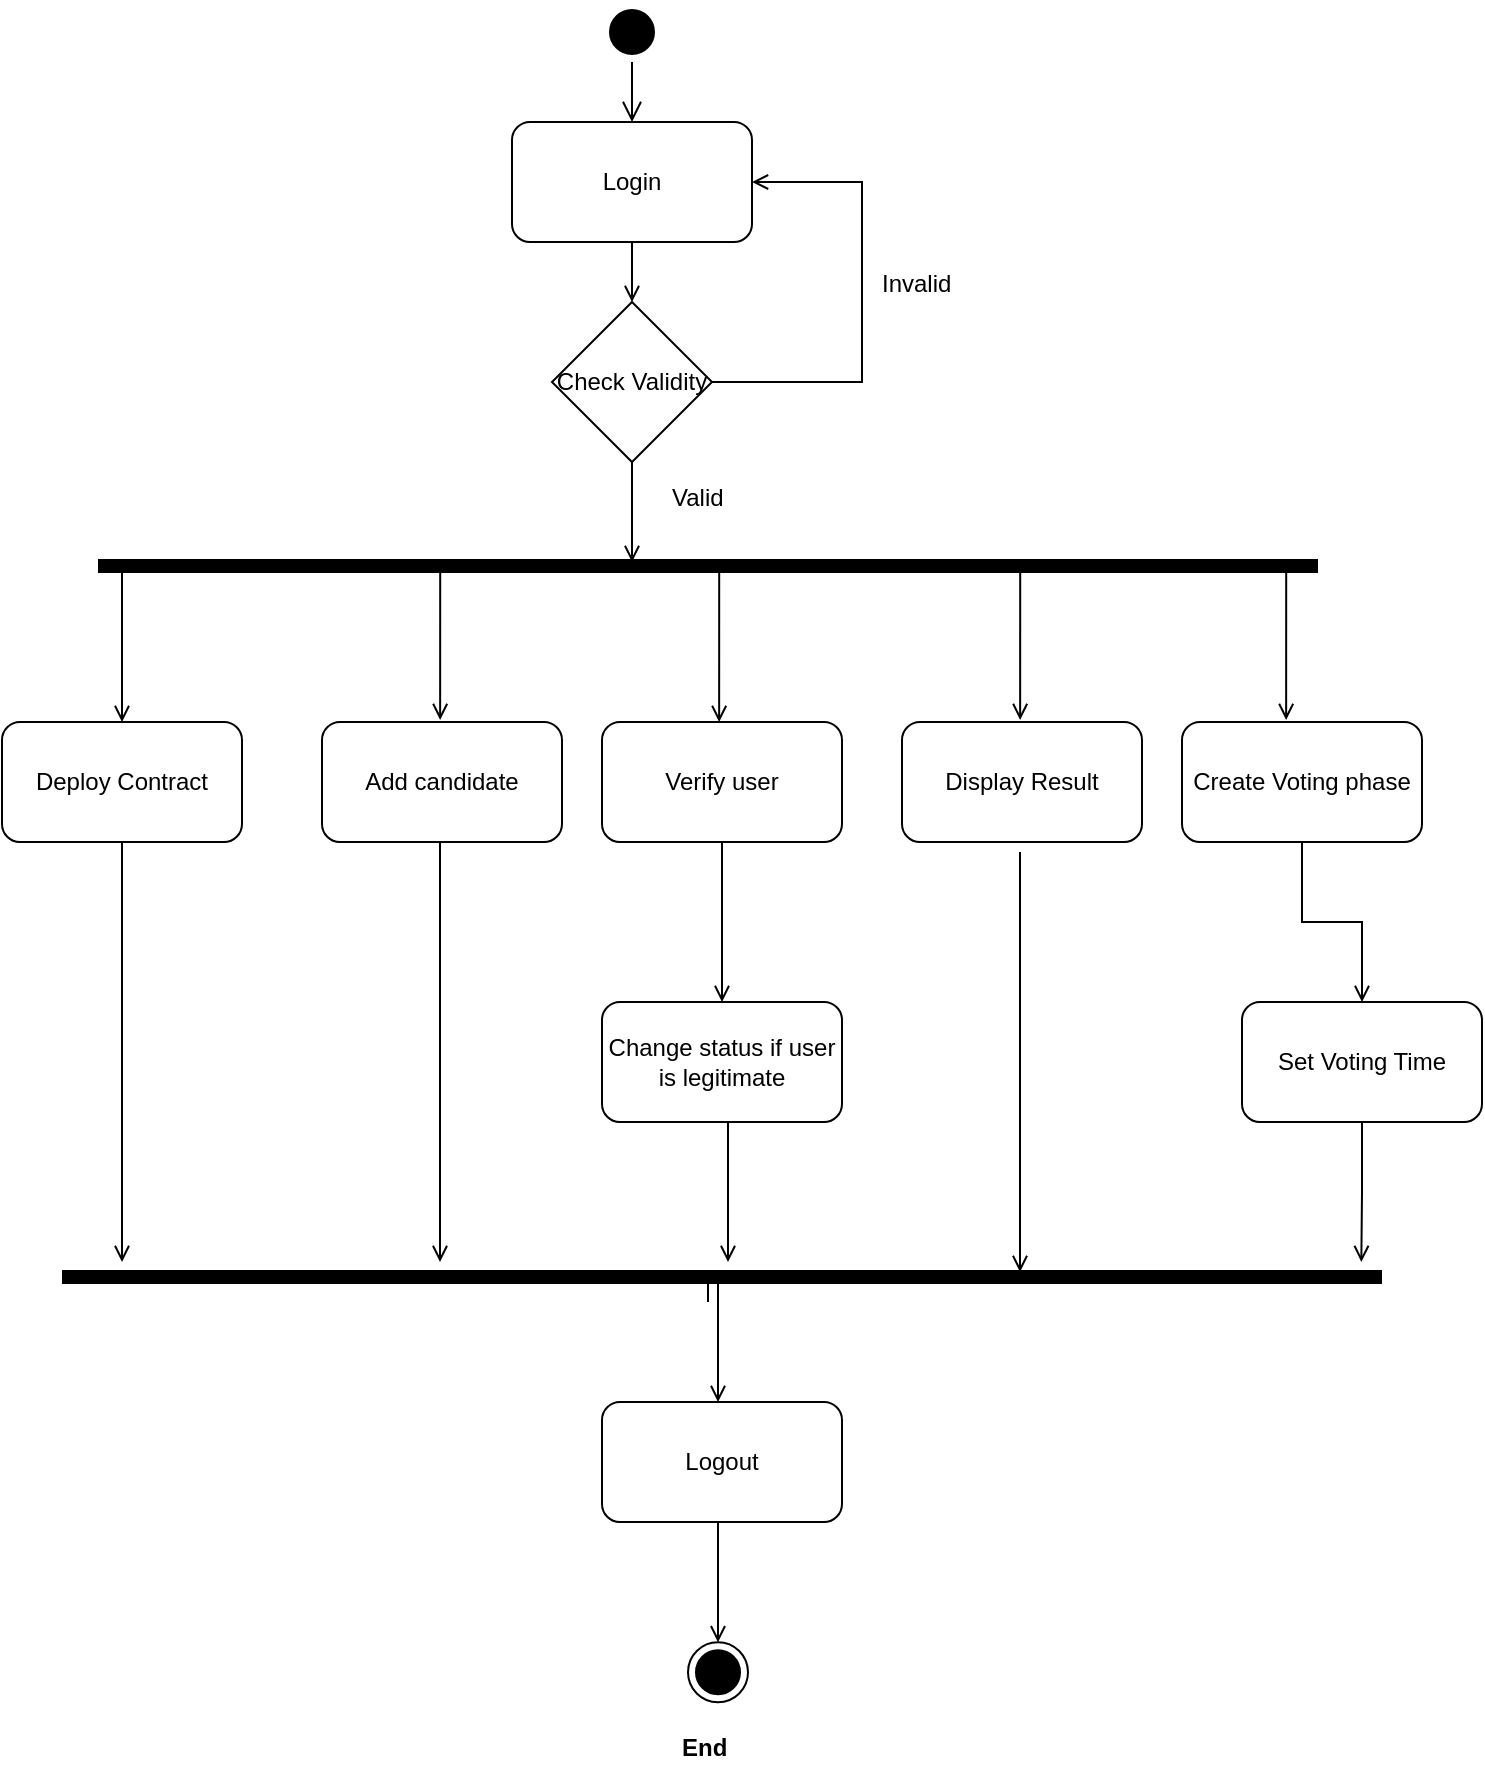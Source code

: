 <mxfile version="12.1.7" type="github" pages="1">
  <diagram id="0lIFZuy710NaTiTOwi-b" name="Page-1">
    <mxGraphModel dx="1116" dy="529" grid="1" gridSize="10" guides="1" tooltips="1" connect="1" arrows="1" fold="1" page="1" pageScale="1" pageWidth="827" pageHeight="1169" math="0" shadow="0">
      <root>
        <mxCell id="0"/>
        <mxCell id="1" parent="0"/>
        <mxCell id="5yxAfS7ZbW8CHcs9OhZo-58" value="" style="edgeStyle=orthogonalEdgeStyle;rounded=0;orthogonalLoop=1;jettySize=auto;html=1;endArrow=open;endFill=0;strokeColor=#000000;" parent="1" edge="1">
          <mxGeometry relative="1" as="geometry">
            <mxPoint x="403" y="700" as="sourcePoint"/>
            <mxPoint x="408" y="750" as="targetPoint"/>
            <Array as="points">
              <mxPoint x="403" y="690"/>
              <mxPoint x="408" y="690"/>
            </Array>
          </mxGeometry>
        </mxCell>
        <mxCell id="5yxAfS7ZbW8CHcs9OhZo-1" value="" style="ellipse;html=1;shape=endState;fillColor=#000000;strokeColor=#000000;" parent="1" vertex="1">
          <mxGeometry x="393" y="870.136" width="30" height="30" as="geometry"/>
        </mxCell>
        <mxCell id="5yxAfS7ZbW8CHcs9OhZo-2" value="" style="ellipse;html=1;shape=startState;fillColor=#000000;strokeColor=#000000;" parent="1" vertex="1">
          <mxGeometry x="350" y="50" width="30" height="30" as="geometry"/>
        </mxCell>
        <mxCell id="5yxAfS7ZbW8CHcs9OhZo-3" value="" style="edgeStyle=orthogonalEdgeStyle;html=1;verticalAlign=bottom;endArrow=open;endSize=8;strokeColor=#000000;endFill=0;arcSize=20;" parent="1" source="5yxAfS7ZbW8CHcs9OhZo-2" edge="1">
          <mxGeometry relative="1" as="geometry">
            <mxPoint x="365" y="110" as="targetPoint"/>
          </mxGeometry>
        </mxCell>
        <mxCell id="5yxAfS7ZbW8CHcs9OhZo-6" style="edgeStyle=orthogonalEdgeStyle;rounded=1;orthogonalLoop=1;jettySize=auto;html=1;strokeColor=#000000;endArrow=open;endFill=0;" parent="1" source="5yxAfS7ZbW8CHcs9OhZo-4" edge="1">
          <mxGeometry relative="1" as="geometry">
            <mxPoint x="365" y="200" as="targetPoint"/>
          </mxGeometry>
        </mxCell>
        <mxCell id="5yxAfS7ZbW8CHcs9OhZo-4" value="Login" style="rounded=1;whiteSpace=wrap;html=1;strokeColor=#000000;" parent="1" vertex="1">
          <mxGeometry x="305" y="110" width="120" height="60" as="geometry"/>
        </mxCell>
        <mxCell id="5yxAfS7ZbW8CHcs9OhZo-15" style="edgeStyle=orthogonalEdgeStyle;rounded=0;orthogonalLoop=1;jettySize=auto;html=1;exitX=1;exitY=0.5;exitDx=0;exitDy=0;endArrow=open;endFill=0;strokeColor=#000000;entryX=1;entryY=0.5;entryDx=0;entryDy=0;" parent="1" source="5yxAfS7ZbW8CHcs9OhZo-13" target="5yxAfS7ZbW8CHcs9OhZo-4" edge="1">
          <mxGeometry relative="1" as="geometry">
            <mxPoint x="450" y="240" as="targetPoint"/>
            <Array as="points">
              <mxPoint x="480" y="240"/>
              <mxPoint x="480" y="140"/>
            </Array>
          </mxGeometry>
        </mxCell>
        <mxCell id="5yxAfS7ZbW8CHcs9OhZo-17" style="edgeStyle=orthogonalEdgeStyle;rounded=0;orthogonalLoop=1;jettySize=auto;html=1;exitX=0.5;exitY=1;exitDx=0;exitDy=0;endArrow=open;endFill=0;strokeColor=#000000;" parent="1" source="5yxAfS7ZbW8CHcs9OhZo-13" edge="1">
          <mxGeometry relative="1" as="geometry">
            <mxPoint x="365" y="330" as="targetPoint"/>
          </mxGeometry>
        </mxCell>
        <mxCell id="5yxAfS7ZbW8CHcs9OhZo-13" value="Check Validity" style="rhombus;whiteSpace=wrap;html=1;strokeColor=#000000;" parent="1" vertex="1">
          <mxGeometry x="325" y="200" width="80" height="80" as="geometry"/>
        </mxCell>
        <mxCell id="5yxAfS7ZbW8CHcs9OhZo-16" value="Invalid" style="text;html=1;resizable=0;points=[];autosize=1;align=left;verticalAlign=top;spacingTop=-4;" parent="1" vertex="1">
          <mxGeometry x="488" y="181" width="50" height="20" as="geometry"/>
        </mxCell>
        <mxCell id="5yxAfS7ZbW8CHcs9OhZo-18" value="Add candidate" style="rounded=1;whiteSpace=wrap;html=1;strokeColor=#000000;" parent="1" vertex="1">
          <mxGeometry x="210" y="410" width="120" height="60" as="geometry"/>
        </mxCell>
        <mxCell id="5yxAfS7ZbW8CHcs9OhZo-19" value="Valid" style="text;html=1;resizable=0;points=[];autosize=1;align=left;verticalAlign=top;spacingTop=-4;" parent="1" vertex="1">
          <mxGeometry x="383" y="288" width="40" height="20" as="geometry"/>
        </mxCell>
        <mxCell id="5yxAfS7ZbW8CHcs9OhZo-20" value="" style="line;strokeWidth=7;fillColor=none;align=left;verticalAlign=middle;spacingTop=-1;spacingLeft=5;spacingRight=3;rotatable=0;labelPosition=right;points=[];portConstraint=eastwest;autosize=1;resizeWidth=1;resizeHeight=1;" parent="1" vertex="1">
          <mxGeometry x="98" y="314" width="610" height="36" as="geometry"/>
        </mxCell>
        <mxCell id="5yxAfS7ZbW8CHcs9OhZo-69" value="" style="edgeStyle=orthogonalEdgeStyle;rounded=0;orthogonalLoop=1;jettySize=auto;html=1;endArrow=open;endFill=0;strokeColor=#000000;" parent="1" source="5yxAfS7ZbW8CHcs9OhZo-22" target="5yxAfS7ZbW8CHcs9OhZo-68" edge="1">
          <mxGeometry relative="1" as="geometry"/>
        </mxCell>
        <mxCell id="5yxAfS7ZbW8CHcs9OhZo-22" value="Verify user" style="rounded=1;whiteSpace=wrap;html=1;strokeColor=#000000;" parent="1" vertex="1">
          <mxGeometry x="350" y="410" width="120" height="60" as="geometry"/>
        </mxCell>
        <mxCell id="5yxAfS7ZbW8CHcs9OhZo-68" value="Change status if user is legitimate" style="rounded=1;whiteSpace=wrap;html=1;strokeColor=#000000;" parent="1" vertex="1">
          <mxGeometry x="350" y="550" width="120" height="60" as="geometry"/>
        </mxCell>
        <mxCell id="5yxAfS7ZbW8CHcs9OhZo-24" value="Display Result" style="rounded=1;whiteSpace=wrap;html=1;strokeColor=#000000;" parent="1" vertex="1">
          <mxGeometry x="500" y="410" width="120" height="60" as="geometry"/>
        </mxCell>
        <mxCell id="5yxAfS7ZbW8CHcs9OhZo-41" style="edgeStyle=orthogonalEdgeStyle;rounded=0;orthogonalLoop=1;jettySize=auto;html=1;endArrow=open;endFill=0;strokeColor=#000000;entryX=0.5;entryY=0;entryDx=0;entryDy=0;exitX=0.045;exitY=0.522;exitDx=0;exitDy=0;exitPerimeter=0;" parent="1" source="5yxAfS7ZbW8CHcs9OhZo-20" target="5yxAfS7ZbW8CHcs9OhZo-26" edge="1">
          <mxGeometry relative="1" as="geometry">
            <mxPoint x="109.571" y="540" as="targetPoint"/>
            <Array as="points">
              <mxPoint x="110" y="333"/>
            </Array>
          </mxGeometry>
        </mxCell>
        <mxCell id="5yxAfS7ZbW8CHcs9OhZo-51" style="edgeStyle=orthogonalEdgeStyle;rounded=0;orthogonalLoop=1;jettySize=auto;html=1;endArrow=open;endFill=0;strokeColor=#000000;" parent="1" source="5yxAfS7ZbW8CHcs9OhZo-26" edge="1">
          <mxGeometry relative="1" as="geometry">
            <mxPoint x="110" y="680" as="targetPoint"/>
          </mxGeometry>
        </mxCell>
        <mxCell id="5yxAfS7ZbW8CHcs9OhZo-26" value="Deploy Contract" style="rounded=1;whiteSpace=wrap;html=1;strokeColor=#000000;" parent="1" vertex="1">
          <mxGeometry x="50" y="410" width="120" height="60" as="geometry"/>
        </mxCell>
        <mxCell id="5yxAfS7ZbW8CHcs9OhZo-30" value="" style="edgeStyle=orthogonalEdgeStyle;rounded=0;orthogonalLoop=1;jettySize=auto;html=1;endArrow=open;endFill=0;strokeColor=#000000;" parent="1" source="5yxAfS7ZbW8CHcs9OhZo-28" target="5yxAfS7ZbW8CHcs9OhZo-29" edge="1">
          <mxGeometry relative="1" as="geometry"/>
        </mxCell>
        <mxCell id="5yxAfS7ZbW8CHcs9OhZo-28" value="Create Voting phase" style="rounded=1;whiteSpace=wrap;html=1;strokeColor=#000000;" parent="1" vertex="1">
          <mxGeometry x="640" y="410" width="120" height="60" as="geometry"/>
        </mxCell>
        <mxCell id="5yxAfS7ZbW8CHcs9OhZo-57" style="edgeStyle=orthogonalEdgeStyle;rounded=0;orthogonalLoop=1;jettySize=auto;html=1;exitX=0.5;exitY=1;exitDx=0;exitDy=0;endArrow=open;endFill=0;strokeColor=#000000;" parent="1" source="5yxAfS7ZbW8CHcs9OhZo-29" edge="1">
          <mxGeometry relative="1" as="geometry">
            <mxPoint x="729.667" y="680" as="targetPoint"/>
          </mxGeometry>
        </mxCell>
        <mxCell id="5yxAfS7ZbW8CHcs9OhZo-29" value="Set Voting Time" style="rounded=1;whiteSpace=wrap;html=1;strokeColor=#000000;" parent="1" vertex="1">
          <mxGeometry x="670" y="550" width="120" height="60" as="geometry"/>
        </mxCell>
        <mxCell id="5yxAfS7ZbW8CHcs9OhZo-32" value="" style="line;strokeWidth=7;fillColor=none;align=left;verticalAlign=middle;spacingTop=-1;spacingLeft=5;spacingRight=3;rotatable=0;labelPosition=right;points=[];portConstraint=eastwest;autosize=1;resizeWidth=1;resizeHeight=1;" parent="1" vertex="1">
          <mxGeometry x="80" y="675" width="660" height="25" as="geometry"/>
        </mxCell>
        <mxCell id="5yxAfS7ZbW8CHcs9OhZo-43" style="edgeStyle=orthogonalEdgeStyle;rounded=0;orthogonalLoop=1;jettySize=auto;html=1;endArrow=open;endFill=0;strokeColor=#000000;entryX=0.5;entryY=0;entryDx=0;entryDy=0;exitX=0.045;exitY=0.522;exitDx=0;exitDy=0;exitPerimeter=0;" parent="1" edge="1">
          <mxGeometry relative="1" as="geometry">
            <mxPoint x="269.071" y="409.0" as="targetPoint"/>
            <mxPoint x="270.5" y="331.857" as="sourcePoint"/>
            <Array as="points">
              <mxPoint x="269.5" y="332"/>
            </Array>
          </mxGeometry>
        </mxCell>
        <mxCell id="5yxAfS7ZbW8CHcs9OhZo-44" style="edgeStyle=orthogonalEdgeStyle;rounded=0;orthogonalLoop=1;jettySize=auto;html=1;endArrow=open;endFill=0;strokeColor=#000000;entryX=0.5;entryY=0;entryDx=0;entryDy=0;exitX=0.045;exitY=0.522;exitDx=0;exitDy=0;exitPerimeter=0;" parent="1" edge="1">
          <mxGeometry relative="1" as="geometry">
            <mxPoint x="408.571" y="410.0" as="targetPoint"/>
            <mxPoint x="410" y="332.857" as="sourcePoint"/>
            <Array as="points">
              <mxPoint x="409" y="333"/>
            </Array>
          </mxGeometry>
        </mxCell>
        <mxCell id="5yxAfS7ZbW8CHcs9OhZo-45" style="edgeStyle=orthogonalEdgeStyle;rounded=0;orthogonalLoop=1;jettySize=auto;html=1;endArrow=open;endFill=0;strokeColor=#000000;entryX=0.5;entryY=0;entryDx=0;entryDy=0;exitX=0.045;exitY=0.522;exitDx=0;exitDy=0;exitPerimeter=0;" parent="1" edge="1">
          <mxGeometry relative="1" as="geometry">
            <mxPoint x="559.071" y="409.0" as="targetPoint"/>
            <mxPoint x="560.5" y="331.857" as="sourcePoint"/>
            <Array as="points">
              <mxPoint x="559.5" y="332"/>
            </Array>
          </mxGeometry>
        </mxCell>
        <mxCell id="5yxAfS7ZbW8CHcs9OhZo-46" style="edgeStyle=orthogonalEdgeStyle;rounded=0;orthogonalLoop=1;jettySize=auto;html=1;endArrow=open;endFill=0;strokeColor=#000000;entryX=0.5;entryY=0;entryDx=0;entryDy=0;exitX=0.045;exitY=0.522;exitDx=0;exitDy=0;exitPerimeter=0;" parent="1" edge="1">
          <mxGeometry relative="1" as="geometry">
            <mxPoint x="692.071" y="409.0" as="targetPoint"/>
            <mxPoint x="693.5" y="331.857" as="sourcePoint"/>
            <Array as="points">
              <mxPoint x="692.5" y="332"/>
            </Array>
          </mxGeometry>
        </mxCell>
        <mxCell id="5yxAfS7ZbW8CHcs9OhZo-53" style="edgeStyle=orthogonalEdgeStyle;rounded=0;orthogonalLoop=1;jettySize=auto;html=1;endArrow=open;endFill=0;strokeColor=#000000;" parent="1" edge="1">
          <mxGeometry relative="1" as="geometry">
            <mxPoint x="559" y="685" as="targetPoint"/>
            <mxPoint x="559" y="475" as="sourcePoint"/>
          </mxGeometry>
        </mxCell>
        <mxCell id="5yxAfS7ZbW8CHcs9OhZo-54" style="edgeStyle=orthogonalEdgeStyle;rounded=0;orthogonalLoop=1;jettySize=auto;html=1;endArrow=open;endFill=0;strokeColor=#000000;exitX=0.5;exitY=1;exitDx=0;exitDy=0;" parent="1" source="5yxAfS7ZbW8CHcs9OhZo-68" edge="1">
          <mxGeometry relative="1" as="geometry">
            <mxPoint x="413" y="680" as="targetPoint"/>
            <mxPoint x="413" y="620" as="sourcePoint"/>
            <Array as="points">
              <mxPoint x="413" y="610"/>
            </Array>
          </mxGeometry>
        </mxCell>
        <mxCell id="5yxAfS7ZbW8CHcs9OhZo-55" style="edgeStyle=orthogonalEdgeStyle;rounded=0;orthogonalLoop=1;jettySize=auto;html=1;endArrow=open;endFill=0;strokeColor=#000000;" parent="1" edge="1">
          <mxGeometry relative="1" as="geometry">
            <mxPoint x="269" y="680" as="targetPoint"/>
            <mxPoint x="269" y="470" as="sourcePoint"/>
          </mxGeometry>
        </mxCell>
        <mxCell id="5yxAfS7ZbW8CHcs9OhZo-66" value="" style="edgeStyle=orthogonalEdgeStyle;rounded=0;orthogonalLoop=1;jettySize=auto;html=1;endArrow=open;endFill=0;strokeColor=#000000;" parent="1" source="5yxAfS7ZbW8CHcs9OhZo-63" target="5yxAfS7ZbW8CHcs9OhZo-1" edge="1">
          <mxGeometry relative="1" as="geometry">
            <Array as="points">
              <mxPoint x="408" y="830"/>
              <mxPoint x="408" y="830"/>
            </Array>
          </mxGeometry>
        </mxCell>
        <mxCell id="5yxAfS7ZbW8CHcs9OhZo-63" value="Logout" style="rounded=1;whiteSpace=wrap;html=1;strokeColor=#000000;strokeWidth=1;" parent="1" vertex="1">
          <mxGeometry x="350" y="750" width="120" height="60" as="geometry"/>
        </mxCell>
        <mxCell id="5yxAfS7ZbW8CHcs9OhZo-67" value="&lt;b&gt;End&lt;/b&gt;" style="text;html=1;resizable=0;points=[];autosize=1;align=left;verticalAlign=top;spacingTop=-4;" parent="1" vertex="1">
          <mxGeometry x="388" y="913" width="40" height="20" as="geometry"/>
        </mxCell>
      </root>
    </mxGraphModel>
  </diagram>
</mxfile>
